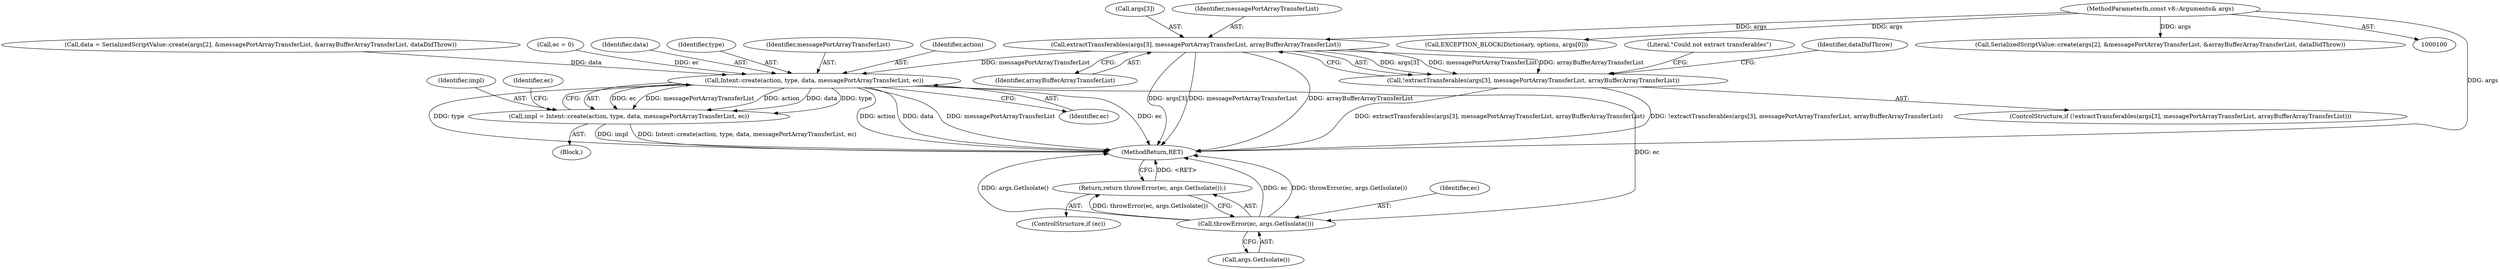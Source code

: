 digraph "0_Chrome_e9372a1bfd3588a80fcf49aa07321f0971dd6091_52@array" {
"1000179" [label="(Call,extractTransferables(args[3], messagePortArrayTransferList, arrayBufferArrayTransferList))"];
"1000101" [label="(MethodParameterIn,const v8::Arguments& args)"];
"1000178" [label="(Call,!extractTransferables(args[3], messagePortArrayTransferList, arrayBufferArrayTransferList))"];
"1000213" [label="(Call,Intent::create(action, type, data, messagePortArrayTransferList, ec))"];
"1000211" [label="(Call,impl = Intent::create(action, type, data, messagePortArrayTransferList, ec))"];
"1000222" [label="(Call,throwError(ec, args.GetIsolate()))"];
"1000221" [label="(Return,return throwError(ec, args.GetIsolate());)"];
"1000183" [label="(Identifier,messagePortArrayTransferList)"];
"1000193" [label="(Call,data = SerializedScriptValue::create(args[2], &messagePortArrayTransferList, &arrayBufferArrayTransferList, dataDidThrow))"];
"1000218" [label="(Identifier,ec)"];
"1000167" [label="(Call,ec = 0)"];
"1000178" [label="(Call,!extractTransferables(args[3], messagePortArrayTransferList, arrayBufferArrayTransferList))"];
"1000190" [label="(Identifier,dataDidThrow)"];
"1000239" [label="(MethodReturn,RET)"];
"1000223" [label="(Identifier,ec)"];
"1000216" [label="(Identifier,data)"];
"1000219" [label="(ControlStructure,if (ec))"];
"1000180" [label="(Call,args[3])"];
"1000213" [label="(Call,Intent::create(action, type, data, messagePortArrayTransferList, ec))"];
"1000101" [label="(MethodParameterIn,const v8::Arguments& args)"];
"1000215" [label="(Identifier,type)"];
"1000102" [label="(Block,)"];
"1000222" [label="(Call,throwError(ec, args.GetIsolate()))"];
"1000184" [label="(Identifier,arrayBufferArrayTransferList)"];
"1000129" [label="(Call,EXCEPTION_BLOCK(Dictionary, options, args[0]))"];
"1000221" [label="(Return,return throwError(ec, args.GetIsolate());)"];
"1000179" [label="(Call,extractTransferables(args[3], messagePortArrayTransferList, arrayBufferArrayTransferList))"];
"1000195" [label="(Call,SerializedScriptValue::create(args[2], &messagePortArrayTransferList, &arrayBufferArrayTransferList, dataDidThrow))"];
"1000212" [label="(Identifier,impl)"];
"1000224" [label="(Call,args.GetIsolate())"];
"1000177" [label="(ControlStructure,if (!extractTransferables(args[3], messagePortArrayTransferList, arrayBufferArrayTransferList)))"];
"1000220" [label="(Identifier,ec)"];
"1000217" [label="(Identifier,messagePortArrayTransferList)"];
"1000211" [label="(Call,impl = Intent::create(action, type, data, messagePortArrayTransferList, ec))"];
"1000214" [label="(Identifier,action)"];
"1000187" [label="(Literal,\"Could not extract transferables\")"];
"1000179" -> "1000178"  [label="AST: "];
"1000179" -> "1000184"  [label="CFG: "];
"1000180" -> "1000179"  [label="AST: "];
"1000183" -> "1000179"  [label="AST: "];
"1000184" -> "1000179"  [label="AST: "];
"1000178" -> "1000179"  [label="CFG: "];
"1000179" -> "1000239"  [label="DDG: arrayBufferArrayTransferList"];
"1000179" -> "1000239"  [label="DDG: args[3]"];
"1000179" -> "1000239"  [label="DDG: messagePortArrayTransferList"];
"1000179" -> "1000178"  [label="DDG: args[3]"];
"1000179" -> "1000178"  [label="DDG: messagePortArrayTransferList"];
"1000179" -> "1000178"  [label="DDG: arrayBufferArrayTransferList"];
"1000101" -> "1000179"  [label="DDG: args"];
"1000179" -> "1000213"  [label="DDG: messagePortArrayTransferList"];
"1000101" -> "1000100"  [label="AST: "];
"1000101" -> "1000239"  [label="DDG: args"];
"1000101" -> "1000129"  [label="DDG: args"];
"1000101" -> "1000195"  [label="DDG: args"];
"1000178" -> "1000177"  [label="AST: "];
"1000187" -> "1000178"  [label="CFG: "];
"1000190" -> "1000178"  [label="CFG: "];
"1000178" -> "1000239"  [label="DDG: extractTransferables(args[3], messagePortArrayTransferList, arrayBufferArrayTransferList)"];
"1000178" -> "1000239"  [label="DDG: !extractTransferables(args[3], messagePortArrayTransferList, arrayBufferArrayTransferList)"];
"1000213" -> "1000211"  [label="AST: "];
"1000213" -> "1000218"  [label="CFG: "];
"1000214" -> "1000213"  [label="AST: "];
"1000215" -> "1000213"  [label="AST: "];
"1000216" -> "1000213"  [label="AST: "];
"1000217" -> "1000213"  [label="AST: "];
"1000218" -> "1000213"  [label="AST: "];
"1000211" -> "1000213"  [label="CFG: "];
"1000213" -> "1000239"  [label="DDG: data"];
"1000213" -> "1000239"  [label="DDG: messagePortArrayTransferList"];
"1000213" -> "1000239"  [label="DDG: action"];
"1000213" -> "1000239"  [label="DDG: ec"];
"1000213" -> "1000239"  [label="DDG: type"];
"1000213" -> "1000211"  [label="DDG: ec"];
"1000213" -> "1000211"  [label="DDG: messagePortArrayTransferList"];
"1000213" -> "1000211"  [label="DDG: action"];
"1000213" -> "1000211"  [label="DDG: data"];
"1000213" -> "1000211"  [label="DDG: type"];
"1000193" -> "1000213"  [label="DDG: data"];
"1000167" -> "1000213"  [label="DDG: ec"];
"1000213" -> "1000222"  [label="DDG: ec"];
"1000211" -> "1000102"  [label="AST: "];
"1000212" -> "1000211"  [label="AST: "];
"1000220" -> "1000211"  [label="CFG: "];
"1000211" -> "1000239"  [label="DDG: impl"];
"1000211" -> "1000239"  [label="DDG: Intent::create(action, type, data, messagePortArrayTransferList, ec)"];
"1000222" -> "1000221"  [label="AST: "];
"1000222" -> "1000224"  [label="CFG: "];
"1000223" -> "1000222"  [label="AST: "];
"1000224" -> "1000222"  [label="AST: "];
"1000221" -> "1000222"  [label="CFG: "];
"1000222" -> "1000239"  [label="DDG: args.GetIsolate()"];
"1000222" -> "1000239"  [label="DDG: ec"];
"1000222" -> "1000239"  [label="DDG: throwError(ec, args.GetIsolate())"];
"1000222" -> "1000221"  [label="DDG: throwError(ec, args.GetIsolate())"];
"1000221" -> "1000219"  [label="AST: "];
"1000239" -> "1000221"  [label="CFG: "];
"1000221" -> "1000239"  [label="DDG: <RET>"];
}
